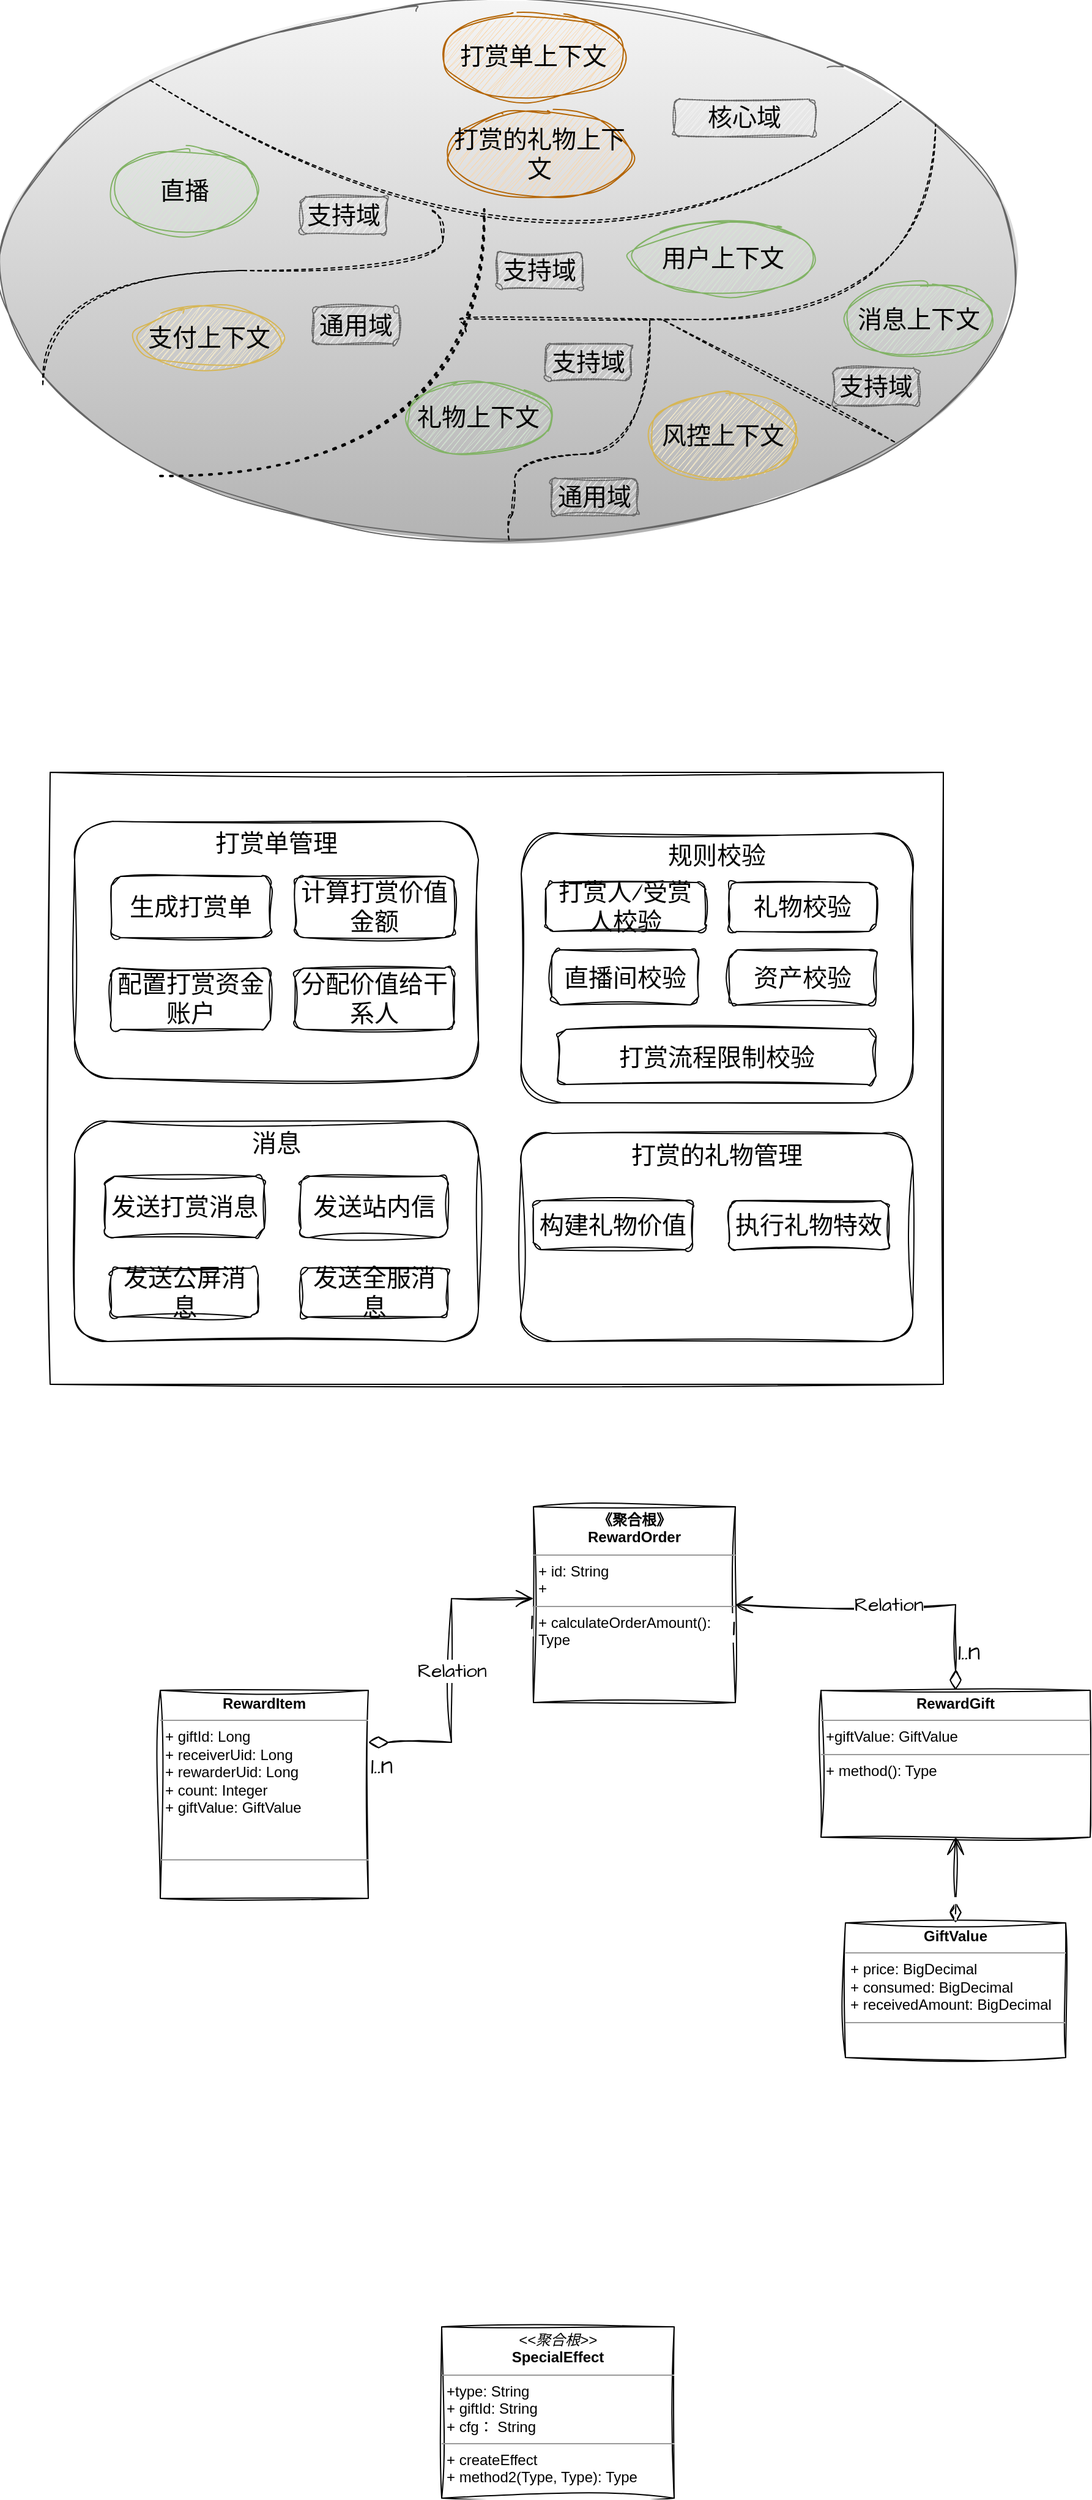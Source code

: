 <mxfile version="21.8.0" type="github">
  <diagram name="第 1 页" id="9ZdvMQ7VP3vkYu2ddhah">
    <mxGraphModel dx="954" dy="512" grid="1" gridSize="10" guides="1" tooltips="1" connect="1" arrows="1" fold="1" page="1" pageScale="1" pageWidth="850" pageHeight="1100" math="0" shadow="0">
      <root>
        <mxCell id="0" />
        <mxCell id="1" parent="0" />
        <mxCell id="6iuzxFg5Ye--7esHgjVi-6" value="" style="ellipse;whiteSpace=wrap;html=1;sketch=1;hachureGap=4;jiggle=2;curveFitting=1;fontFamily=Architects Daughter;fontSource=https%3A%2F%2Ffonts.googleapis.com%2Fcss%3Ffamily%3DArchitects%2BDaughter;fontSize=20;shadow=0;fillColor=#f5f5f5;gradientColor=#b3b3b3;strokeColor=#666666;" parent="1" vertex="1">
          <mxGeometry x="60" y="330" width="830" height="440" as="geometry" />
        </mxCell>
        <mxCell id="6iuzxFg5Ye--7esHgjVi-8" value="" style="endArrow=none;dashed=1;html=1;rounded=0;sketch=1;hachureGap=4;jiggle=2;curveFitting=1;fontFamily=Architects Daughter;fontSource=https%3A%2F%2Ffonts.googleapis.com%2Fcss%3Ffamily%3DArchitects%2BDaughter;fontSize=16;entryX=0.886;entryY=0.186;entryDx=0;entryDy=0;exitX=0;exitY=0;exitDx=0;exitDy=0;edgeStyle=orthogonalEdgeStyle;curved=1;entryPerimeter=0;" parent="1" source="6iuzxFg5Ye--7esHgjVi-6" target="6iuzxFg5Ye--7esHgjVi-6" edge="1">
          <mxGeometry width="50" height="50" relative="1" as="geometry">
            <mxPoint x="349.996" y="443.73" as="sourcePoint" />
            <mxPoint x="757.39" y="420.0" as="targetPoint" />
            <Array as="points">
              <mxPoint x="530" y="618" />
            </Array>
          </mxGeometry>
        </mxCell>
        <mxCell id="6iuzxFg5Ye--7esHgjVi-10" value="打赏单上下文" style="ellipse;whiteSpace=wrap;html=1;sketch=1;hachureGap=4;jiggle=2;curveFitting=1;fontFamily=Architects Daughter;fontSource=https%3A%2F%2Ffonts.googleapis.com%2Fcss%3Ffamily%3DArchitects%2BDaughter;fontSize=20;fillColor=#fad7ac;strokeColor=#b46504;" parent="1" vertex="1">
          <mxGeometry x="420" y="340" width="150" height="70" as="geometry" />
        </mxCell>
        <mxCell id="6iuzxFg5Ye--7esHgjVi-12" value="支付上下文" style="ellipse;whiteSpace=wrap;html=1;sketch=1;hachureGap=4;jiggle=2;curveFitting=1;fontFamily=Architects Daughter;fontSource=https%3A%2F%2Ffonts.googleapis.com%2Fcss%3Ffamily%3DArchitects%2BDaughter;fontSize=20;fillColor=#fff2cc;gradientColor=none;strokeColor=#d6b656;" parent="1" vertex="1">
          <mxGeometry x="170" y="580" width="120" height="50" as="geometry" />
        </mxCell>
        <mxCell id="6iuzxFg5Ye--7esHgjVi-13" value="" style="endArrow=none;dashed=1;html=1;rounded=0;sketch=1;hachureGap=4;jiggle=2;curveFitting=1;fontFamily=Architects Daughter;fontSource=https%3A%2F%2Ffonts.googleapis.com%2Fcss%3Ffamily%3DArchitects%2BDaughter;fontSize=16;exitX=0.041;exitY=0.712;exitDx=0;exitDy=0;exitPerimeter=0;edgeStyle=orthogonalEdgeStyle;curved=1;" parent="1" source="6iuzxFg5Ye--7esHgjVi-6" edge="1">
          <mxGeometry width="50" height="50" relative="1" as="geometry">
            <mxPoint x="180" y="620" as="sourcePoint" />
            <mxPoint x="410" y="500" as="targetPoint" />
            <Array as="points">
              <mxPoint x="94" y="550" />
              <mxPoint x="421" y="550" />
            </Array>
          </mxGeometry>
        </mxCell>
        <mxCell id="6iuzxFg5Ye--7esHgjVi-14" value="直播" style="ellipse;whiteSpace=wrap;html=1;sketch=1;hachureGap=4;jiggle=2;curveFitting=1;fontFamily=Architects Daughter;fontSource=https%3A%2F%2Ffonts.googleapis.com%2Fcss%3Ffamily%3DArchitects%2BDaughter;fontSize=20;fillColor=#d5e8d4;gradientColor=none;strokeColor=#82b366;shadow=0;" parent="1" vertex="1">
          <mxGeometry x="150" y="450" width="120" height="70" as="geometry" />
        </mxCell>
        <mxCell id="6iuzxFg5Ye--7esHgjVi-15" value="" style="endArrow=none;dashed=1;html=1;dashPattern=1 3;strokeWidth=2;rounded=0;sketch=1;hachureGap=4;jiggle=2;curveFitting=1;fontFamily=Architects Daughter;fontSource=https%3A%2F%2Ffonts.googleapis.com%2Fcss%3Ffamily%3DArchitects%2BDaughter;fontSize=16;exitX=0.175;exitY=0.876;exitDx=0;exitDy=0;exitPerimeter=0;edgeStyle=orthogonalEdgeStyle;elbow=vertical;curved=1;" parent="1" edge="1">
          <mxGeometry width="50" height="50" relative="1" as="geometry">
            <mxPoint x="190" y="717.92" as="sourcePoint" />
            <mxPoint x="454.75" y="500" as="targetPoint" />
          </mxGeometry>
        </mxCell>
        <mxCell id="6iuzxFg5Ye--7esHgjVi-16" value="用户上下文" style="ellipse;whiteSpace=wrap;html=1;sketch=1;hachureGap=4;jiggle=2;curveFitting=1;fontFamily=Architects Daughter;fontSource=https%3A%2F%2Ffonts.googleapis.com%2Fcss%3Ffamily%3DArchitects%2BDaughter;fontSize=20;fillColor=#d5e8d4;gradientColor=none;strokeColor=#82b366;" parent="1" vertex="1">
          <mxGeometry x="575" y="510" width="150" height="60" as="geometry" />
        </mxCell>
        <mxCell id="6iuzxFg5Ye--7esHgjVi-17" value="礼物上下文" style="ellipse;whiteSpace=wrap;html=1;hachureGap=4;fontFamily=Architects Daughter;fontSource=https%3A%2F%2Ffonts.googleapis.com%2Fcss%3Ffamily%3DArchitects%2BDaughter;fontSize=20;fillColor=#d5e8d4;gradientColor=none;strokeColor=#82b366;shadow=0;sketch=1;curveFitting=1;jiggle=2;" parent="1" vertex="1">
          <mxGeometry x="390" y="640" width="120" height="60" as="geometry" />
        </mxCell>
        <mxCell id="6iuzxFg5Ye--7esHgjVi-18" value="消息上下文" style="ellipse;whiteSpace=wrap;html=1;sketch=1;hachureGap=4;jiggle=2;curveFitting=1;fontFamily=Architects Daughter;fontSource=https%3A%2F%2Ffonts.googleapis.com%2Fcss%3Ffamily%3DArchitects%2BDaughter;fontSize=20;fillColor=#d5e8d4;gradientColor=none;strokeColor=#82b366;" parent="1" vertex="1">
          <mxGeometry x="750" y="560" width="120" height="60" as="geometry" />
        </mxCell>
        <mxCell id="6iuzxFg5Ye--7esHgjVi-19" value="" style="endArrow=none;dashed=1;html=1;rounded=0;sketch=1;hachureGap=4;jiggle=2;curveFitting=1;fontFamily=Architects Daughter;fontSource=https%3A%2F%2Ffonts.googleapis.com%2Fcss%3Ffamily%3DArchitects%2BDaughter;fontSize=16;entryX=0.92;entryY=0.229;entryDx=0;entryDy=0;entryPerimeter=0;edgeStyle=orthogonalEdgeStyle;curved=1;" parent="1" target="6iuzxFg5Ye--7esHgjVi-6" edge="1">
          <mxGeometry width="50" height="50" relative="1" as="geometry">
            <mxPoint x="440" y="600" as="sourcePoint" />
            <mxPoint x="660" y="510" as="targetPoint" />
            <Array as="points">
              <mxPoint x="430" y="590" />
              <mxPoint x="749" y="590" />
            </Array>
          </mxGeometry>
        </mxCell>
        <mxCell id="6iuzxFg5Ye--7esHgjVi-21" value="" style="endArrow=none;dashed=1;html=1;rounded=0;sketch=1;hachureGap=4;jiggle=2;curveFitting=1;fontFamily=Architects Daughter;fontSource=https%3A%2F%2Ffonts.googleapis.com%2Fcss%3Ffamily%3DArchitects%2BDaughter;fontSize=16;exitX=0.5;exitY=1;exitDx=0;exitDy=0;edgeStyle=orthogonalEdgeStyle;curved=1;" parent="1" source="6iuzxFg5Ye--7esHgjVi-6" edge="1">
          <mxGeometry width="50" height="50" relative="1" as="geometry">
            <mxPoint x="520" y="750" as="sourcePoint" />
            <mxPoint x="590" y="590" as="targetPoint" />
            <Array as="points">
              <mxPoint x="475" y="750" />
              <mxPoint x="480" y="750" />
              <mxPoint x="480" y="700" />
              <mxPoint x="590" y="700" />
            </Array>
          </mxGeometry>
        </mxCell>
        <mxCell id="6iuzxFg5Ye--7esHgjVi-23" value="风控上下文" style="ellipse;whiteSpace=wrap;html=1;sketch=1;hachureGap=4;jiggle=2;curveFitting=1;fontFamily=Architects Daughter;fontSource=https%3A%2F%2Ffonts.googleapis.com%2Fcss%3Ffamily%3DArchitects%2BDaughter;fontSize=20;fillColor=#fff2cc;gradientColor=none;strokeColor=#d6b656;" parent="1" vertex="1">
          <mxGeometry x="590" y="650" width="120" height="70" as="geometry" />
        </mxCell>
        <mxCell id="6iuzxFg5Ye--7esHgjVi-24" value="核心域" style="text;html=1;strokeColor=#666666;fillColor=#f5f5f5;align=center;verticalAlign=middle;whiteSpace=wrap;rounded=1;fontSize=20;fontFamily=Architects Daughter;gradientColor=none;glass=0;sketch=1;curveFitting=1;jiggle=2;shadow=0;dashed=1;dashPattern=1 1;" parent="1" vertex="1">
          <mxGeometry x="610" y="410" width="115" height="30" as="geometry" />
        </mxCell>
        <mxCell id="6iuzxFg5Ye--7esHgjVi-25" value="支持域" style="text;html=1;strokeColor=#666666;fillColor=#f5f5f5;align=center;verticalAlign=middle;whiteSpace=wrap;rounded=1;fontSize=20;fontFamily=Architects Daughter;gradientColor=none;dashed=1;dashPattern=1 1;sketch=1;curveFitting=1;jiggle=2;" parent="1" vertex="1">
          <mxGeometry x="305" y="490" width="70" height="30" as="geometry" />
        </mxCell>
        <mxCell id="6iuzxFg5Ye--7esHgjVi-26" value="通用域" style="text;html=1;strokeColor=#666666;fillColor=#f5f5f5;align=center;verticalAlign=middle;whiteSpace=wrap;rounded=1;fontSize=20;fontFamily=Architects Daughter;gradientColor=none;dashed=1;dashPattern=1 1;sketch=1;curveFitting=1;jiggle=2;" parent="1" vertex="1">
          <mxGeometry x="315" y="580" width="70" height="30" as="geometry" />
        </mxCell>
        <mxCell id="6iuzxFg5Ye--7esHgjVi-27" value="支持域" style="text;html=1;strokeColor=#666666;fillColor=#f5f5f5;align=center;verticalAlign=middle;whiteSpace=wrap;rounded=1;fontSize=20;fontFamily=Architects Daughter;gradientColor=none;dashed=1;dashPattern=1 1;sketch=1;curveFitting=1;jiggle=2;" parent="1" vertex="1">
          <mxGeometry x="465" y="535" width="70" height="30" as="geometry" />
        </mxCell>
        <mxCell id="6iuzxFg5Ye--7esHgjVi-29" value="支持域" style="text;html=1;strokeColor=#666666;fillColor=#f5f5f5;align=center;verticalAlign=middle;whiteSpace=wrap;rounded=1;fontSize=20;fontFamily=Architects Daughter;gradientColor=none;sketch=1;curveFitting=1;jiggle=2;dashed=1;dashPattern=1 1;" parent="1" vertex="1">
          <mxGeometry x="505" y="610" width="70" height="30" as="geometry" />
        </mxCell>
        <mxCell id="6iuzxFg5Ye--7esHgjVi-30" value="通用域" style="text;html=1;strokeColor=#666666;fillColor=#f5f5f5;align=center;verticalAlign=middle;whiteSpace=wrap;rounded=1;fontSize=20;fontFamily=Architects Daughter;gradientColor=none;sketch=1;curveFitting=1;jiggle=2;dashed=1;dashPattern=1 1;" parent="1" vertex="1">
          <mxGeometry x="510" y="720" width="70" height="30" as="geometry" />
        </mxCell>
        <mxCell id="6iuzxFg5Ye--7esHgjVi-31" value="" style="endArrow=none;dashed=1;html=1;rounded=0;sketch=1;hachureGap=4;jiggle=2;curveFitting=1;fontFamily=Architects Daughter;fontSource=https%3A%2F%2Ffonts.googleapis.com%2Fcss%3Ffamily%3DArchitects%2BDaughter;fontSize=16;" parent="1" edge="1">
          <mxGeometry width="50" height="50" relative="1" as="geometry">
            <mxPoint x="790" y="690" as="sourcePoint" />
            <mxPoint x="600" y="590" as="targetPoint" />
          </mxGeometry>
        </mxCell>
        <mxCell id="6iuzxFg5Ye--7esHgjVi-32" value="支持域" style="text;html=1;strokeColor=#666666;fillColor=#f5f5f5;align=center;verticalAlign=middle;whiteSpace=wrap;rounded=1;fontSize=20;fontFamily=Architects Daughter;gradientColor=none;sketch=1;curveFitting=1;jiggle=2;dashed=1;dashPattern=1 1;" parent="1" vertex="1">
          <mxGeometry x="740" y="630" width="70" height="30" as="geometry" />
        </mxCell>
        <mxCell id="6iuzxFg5Ye--7esHgjVi-34" value="" style="rounded=0;whiteSpace=wrap;html=1;sketch=1;hachureGap=4;jiggle=2;curveFitting=1;fontFamily=Architects Daughter;fontSource=https%3A%2F%2Ffonts.googleapis.com%2Fcss%3Ffamily%3DArchitects%2BDaughter;fontSize=20;" parent="1" vertex="1">
          <mxGeometry x="100" y="960" width="730" height="500" as="geometry" />
        </mxCell>
        <mxCell id="6iuzxFg5Ye--7esHgjVi-35" value="打赏的礼物管理" style="rounded=1;whiteSpace=wrap;html=1;sketch=1;hachureGap=4;jiggle=2;curveFitting=1;fontFamily=Architects Daughter;fontSource=https%3A%2F%2Ffonts.googleapis.com%2Fcss%3Ffamily%3DArchitects%2BDaughter;fontSize=20;verticalAlign=top;" parent="1" vertex="1">
          <mxGeometry x="485" y="1255" width="320" height="170" as="geometry" />
        </mxCell>
        <mxCell id="6iuzxFg5Ye--7esHgjVi-36" value="规则校验" style="rounded=1;whiteSpace=wrap;html=1;sketch=1;hachureGap=4;jiggle=2;curveFitting=1;fontFamily=Architects Daughter;fontSource=https%3A%2F%2Ffonts.googleapis.com%2Fcss%3Ffamily%3DArchitects%2BDaughter;fontSize=20;verticalAlign=top;" parent="1" vertex="1">
          <mxGeometry x="485" y="1010" width="320" height="220" as="geometry" />
        </mxCell>
        <mxCell id="6iuzxFg5Ye--7esHgjVi-37" value="打赏人/受赏人校验" style="rounded=1;whiteSpace=wrap;html=1;sketch=1;hachureGap=4;jiggle=2;curveFitting=1;fontFamily=Architects Daughter;fontSource=https%3A%2F%2Ffonts.googleapis.com%2Fcss%3Ffamily%3DArchitects%2BDaughter;fontSize=20;" parent="1" vertex="1">
          <mxGeometry x="505" y="1050" width="130" height="40" as="geometry" />
        </mxCell>
        <mxCell id="6iuzxFg5Ye--7esHgjVi-38" value="礼物校验" style="rounded=1;whiteSpace=wrap;html=1;sketch=1;hachureGap=4;jiggle=2;curveFitting=1;fontFamily=Architects Daughter;fontSource=https%3A%2F%2Ffonts.googleapis.com%2Fcss%3Ffamily%3DArchitects%2BDaughter;fontSize=20;" parent="1" vertex="1">
          <mxGeometry x="655" y="1050" width="120" height="40" as="geometry" />
        </mxCell>
        <mxCell id="6iuzxFg5Ye--7esHgjVi-39" value="直播间校验" style="rounded=1;whiteSpace=wrap;html=1;sketch=1;hachureGap=4;jiggle=2;curveFitting=1;fontFamily=Architects Daughter;fontSource=https%3A%2F%2Ffonts.googleapis.com%2Fcss%3Ffamily%3DArchitects%2BDaughter;fontSize=20;" parent="1" vertex="1">
          <mxGeometry x="510" y="1105" width="120" height="45" as="geometry" />
        </mxCell>
        <mxCell id="6iuzxFg5Ye--7esHgjVi-40" value="资产校验" style="rounded=1;whiteSpace=wrap;html=1;sketch=1;hachureGap=4;jiggle=2;curveFitting=1;fontFamily=Architects Daughter;fontSource=https%3A%2F%2Ffonts.googleapis.com%2Fcss%3Ffamily%3DArchitects%2BDaughter;fontSize=20;" parent="1" vertex="1">
          <mxGeometry x="655" y="1105" width="120" height="45" as="geometry" />
        </mxCell>
        <mxCell id="6iuzxFg5Ye--7esHgjVi-41" value="打赏流程限制校验" style="rounded=1;whiteSpace=wrap;html=1;sketch=1;hachureGap=4;jiggle=2;curveFitting=1;fontFamily=Architects Daughter;fontSource=https%3A%2F%2Ffonts.googleapis.com%2Fcss%3Ffamily%3DArchitects%2BDaughter;fontSize=20;" parent="1" vertex="1">
          <mxGeometry x="515" y="1170" width="260" height="45" as="geometry" />
        </mxCell>
        <mxCell id="6iuzxFg5Ye--7esHgjVi-43" value="消息" style="rounded=1;whiteSpace=wrap;html=1;sketch=1;hachureGap=4;jiggle=2;curveFitting=1;fontFamily=Architects Daughter;fontSource=https%3A%2F%2Ffonts.googleapis.com%2Fcss%3Ffamily%3DArchitects%2BDaughter;fontSize=20;verticalAlign=top;" parent="1" vertex="1">
          <mxGeometry x="120" y="1245" width="330" height="180" as="geometry" />
        </mxCell>
        <mxCell id="6iuzxFg5Ye--7esHgjVi-44" value="构建礼物价值" style="rounded=1;whiteSpace=wrap;html=1;sketch=1;hachureGap=4;jiggle=2;curveFitting=1;fontFamily=Architects Daughter;fontSource=https%3A%2F%2Ffonts.googleapis.com%2Fcss%3Ffamily%3DArchitects%2BDaughter;fontSize=20;" parent="1" vertex="1">
          <mxGeometry x="495" y="1310" width="130" height="40" as="geometry" />
        </mxCell>
        <mxCell id="6iuzxFg5Ye--7esHgjVi-45" value="执行礼物特效" style="rounded=1;whiteSpace=wrap;html=1;sketch=1;hachureGap=4;jiggle=2;curveFitting=1;fontFamily=Architects Daughter;fontSource=https%3A%2F%2Ffonts.googleapis.com%2Fcss%3Ffamily%3DArchitects%2BDaughter;fontSize=20;" parent="1" vertex="1">
          <mxGeometry x="655" y="1310" width="130" height="40" as="geometry" />
        </mxCell>
        <mxCell id="6iuzxFg5Ye--7esHgjVi-47" value="发送打赏消息" style="rounded=1;whiteSpace=wrap;html=1;sketch=1;hachureGap=4;jiggle=2;curveFitting=1;fontFamily=Architects Daughter;fontSource=https%3A%2F%2Ffonts.googleapis.com%2Fcss%3Ffamily%3DArchitects%2BDaughter;fontSize=20;" parent="1" vertex="1">
          <mxGeometry x="145" y="1290" width="130" height="50" as="geometry" />
        </mxCell>
        <mxCell id="6iuzxFg5Ye--7esHgjVi-49" value="发送站内信" style="rounded=1;whiteSpace=wrap;html=1;sketch=1;hachureGap=4;jiggle=2;curveFitting=1;fontFamily=Architects Daughter;fontSource=https%3A%2F%2Ffonts.googleapis.com%2Fcss%3Ffamily%3DArchitects%2BDaughter;fontSize=20;" parent="1" vertex="1">
          <mxGeometry x="305" y="1290" width="120" height="50" as="geometry" />
        </mxCell>
        <mxCell id="6iuzxFg5Ye--7esHgjVi-50" value="发送公屏消息" style="rounded=1;whiteSpace=wrap;html=1;sketch=1;hachureGap=4;jiggle=2;curveFitting=1;fontFamily=Architects Daughter;fontSource=https%3A%2F%2Ffonts.googleapis.com%2Fcss%3Ffamily%3DArchitects%2BDaughter;fontSize=20;" parent="1" vertex="1">
          <mxGeometry x="150" y="1365" width="120" height="40" as="geometry" />
        </mxCell>
        <mxCell id="6iuzxFg5Ye--7esHgjVi-51" value="发送全服消息" style="rounded=1;whiteSpace=wrap;html=1;sketch=1;hachureGap=4;jiggle=2;curveFitting=1;fontFamily=Architects Daughter;fontSource=https%3A%2F%2Ffonts.googleapis.com%2Fcss%3Ffamily%3DArchitects%2BDaughter;fontSize=20;" parent="1" vertex="1">
          <mxGeometry x="305" y="1365" width="120" height="40" as="geometry" />
        </mxCell>
        <mxCell id="6iuzxFg5Ye--7esHgjVi-54" value="打赏单管理" style="rounded=1;whiteSpace=wrap;html=1;sketch=1;hachureGap=4;jiggle=2;curveFitting=1;fontFamily=Architects Daughter;fontSource=https%3A%2F%2Ffonts.googleapis.com%2Fcss%3Ffamily%3DArchitects%2BDaughter;fontSize=20;verticalAlign=top;" parent="1" vertex="1">
          <mxGeometry x="120" y="1000" width="330" height="210" as="geometry" />
        </mxCell>
        <mxCell id="6iuzxFg5Ye--7esHgjVi-55" value="生成打赏单" style="rounded=1;whiteSpace=wrap;html=1;sketch=1;hachureGap=4;jiggle=2;curveFitting=1;fontFamily=Architects Daughter;fontSource=https%3A%2F%2Ffonts.googleapis.com%2Fcss%3Ffamily%3DArchitects%2BDaughter;fontSize=20;" parent="1" vertex="1">
          <mxGeometry x="150" y="1045" width="130" height="50" as="geometry" />
        </mxCell>
        <mxCell id="6iuzxFg5Ye--7esHgjVi-56" value="计算打赏价值金额" style="rounded=1;whiteSpace=wrap;html=1;sketch=1;hachureGap=4;jiggle=2;curveFitting=1;fontFamily=Architects Daughter;fontSource=https%3A%2F%2Ffonts.googleapis.com%2Fcss%3Ffamily%3DArchitects%2BDaughter;fontSize=20;" parent="1" vertex="1">
          <mxGeometry x="300" y="1045" width="130" height="50" as="geometry" />
        </mxCell>
        <mxCell id="6iuzxFg5Ye--7esHgjVi-57" value="配置打赏资金账户" style="rounded=1;whiteSpace=wrap;html=1;sketch=1;hachureGap=4;jiggle=2;curveFitting=1;fontFamily=Architects Daughter;fontSource=https%3A%2F%2Ffonts.googleapis.com%2Fcss%3Ffamily%3DArchitects%2BDaughter;fontSize=20;" parent="1" vertex="1">
          <mxGeometry x="150" y="1120" width="130" height="50" as="geometry" />
        </mxCell>
        <mxCell id="6iuzxFg5Ye--7esHgjVi-58" value="分配价值给干系人" style="rounded=1;whiteSpace=wrap;html=1;sketch=1;hachureGap=4;jiggle=2;curveFitting=1;fontFamily=Architects Daughter;fontSource=https%3A%2F%2Ffonts.googleapis.com%2Fcss%3Ffamily%3DArchitects%2BDaughter;fontSize=20;" parent="1" vertex="1">
          <mxGeometry x="300" y="1120" width="130" height="50" as="geometry" />
        </mxCell>
        <mxCell id="6iuzxFg5Ye--7esHgjVi-69" value="&lt;p style=&quot;margin:0px;margin-top:4px;text-align:center;&quot;&gt;&lt;b&gt;《聚合根》&lt;br&gt;RewardOrder&lt;/b&gt;&lt;/p&gt;&lt;hr size=&quot;1&quot;&gt;&lt;p style=&quot;margin:0px;margin-left:4px;&quot;&gt;+ id: String&lt;br&gt;+&amp;nbsp;&lt;/p&gt;&lt;hr size=&quot;1&quot;&gt;&lt;p style=&quot;margin:0px;margin-left:4px;&quot;&gt;+ calculateOrderAmount(): Type&lt;/p&gt;" style="verticalAlign=top;align=left;overflow=fill;fontSize=12;fontFamily=Helvetica;html=1;whiteSpace=wrap;sketch=1;hachureGap=4;jiggle=2;curveFitting=1;fontSource=https%3A%2F%2Ffonts.googleapis.com%2Fcss%3Ffamily%3DArchitects%2BDaughter;" parent="1" vertex="1">
          <mxGeometry x="495" y="1560" width="165" height="160" as="geometry" />
        </mxCell>
        <mxCell id="6iuzxFg5Ye--7esHgjVi-70" value="&lt;p style=&quot;margin:0px;margin-top:4px;text-align:center;&quot;&gt;&lt;b&gt;RewardItem&lt;/b&gt;&lt;/p&gt;&lt;hr size=&quot;1&quot;&gt;&lt;p style=&quot;margin:0px;margin-left:4px;&quot;&gt;+ giftId: Long&lt;br&gt;+ receiverUid: Long&lt;/p&gt;&lt;p style=&quot;margin:0px;margin-left:4px;&quot;&gt;+&amp;nbsp;rewarderUid: Long&lt;/p&gt;&lt;p style=&quot;margin:0px;margin-left:4px;&quot;&gt;+ count: Integer&lt;/p&gt;&lt;p style=&quot;margin:0px;margin-left:4px;&quot;&gt;+ giftValue: GiftValue&lt;/p&gt;&lt;p style=&quot;margin:0px;margin-left:4px;&quot;&gt;&lt;br&gt;&lt;/p&gt;&lt;p style=&quot;margin:0px;margin-left:4px;&quot;&gt;&lt;br&gt;&lt;/p&gt;&lt;hr size=&quot;1&quot;&gt;&lt;p style=&quot;margin:0px;margin-left:4px;&quot;&gt;&lt;br&gt;&lt;/p&gt;" style="verticalAlign=top;align=left;overflow=fill;fontSize=12;fontFamily=Helvetica;html=1;whiteSpace=wrap;sketch=1;hachureGap=4;jiggle=2;curveFitting=1;fontSource=https%3A%2F%2Ffonts.googleapis.com%2Fcss%3Ffamily%3DArchitects%2BDaughter;" parent="1" vertex="1">
          <mxGeometry x="190" y="1710" width="170" height="170" as="geometry" />
        </mxCell>
        <mxCell id="6iuzxFg5Ye--7esHgjVi-74" value="Relation" style="endArrow=open;html=1;endSize=12;startArrow=diamondThin;startSize=14;startFill=0;edgeStyle=orthogonalEdgeStyle;rounded=0;sketch=1;hachureGap=4;jiggle=2;curveFitting=1;fontFamily=Architects Daughter;fontSource=https%3A%2F%2Ffonts.googleapis.com%2Fcss%3Ffamily%3DArchitects%2BDaughter;fontSize=16;exitX=1;exitY=0.25;exitDx=0;exitDy=0;" parent="1" source="6iuzxFg5Ye--7esHgjVi-70" edge="1">
          <mxGeometry relative="1" as="geometry">
            <mxPoint x="410" y="1764.5" as="sourcePoint" />
            <mxPoint x="495" y="1635" as="targetPoint" />
            <Array as="points">
              <mxPoint x="428" y="1753" />
              <mxPoint x="428" y="1635" />
            </Array>
          </mxGeometry>
        </mxCell>
        <mxCell id="6iuzxFg5Ye--7esHgjVi-75" value="1..n" style="edgeLabel;resizable=0;html=1;align=left;verticalAlign=top;sketch=1;hachureGap=4;jiggle=2;curveFitting=1;fontFamily=Architects Daughter;fontSource=https%3A%2F%2Ffonts.googleapis.com%2Fcss%3Ffamily%3DArchitects%2BDaughter;fontSize=20;" parent="6iuzxFg5Ye--7esHgjVi-74" connectable="0" vertex="1">
          <mxGeometry x="-1" relative="1" as="geometry" />
        </mxCell>
        <mxCell id="6iuzxFg5Ye--7esHgjVi-76" value="1" style="edgeLabel;resizable=0;html=1;align=right;verticalAlign=top;sketch=1;hachureGap=4;jiggle=2;curveFitting=1;fontFamily=Architects Daughter;fontSource=https%3A%2F%2Ffonts.googleapis.com%2Fcss%3Ffamily%3DArchitects%2BDaughter;fontSize=20;" parent="6iuzxFg5Ye--7esHgjVi-74" connectable="0" vertex="1">
          <mxGeometry x="1" relative="1" as="geometry" />
        </mxCell>
        <mxCell id="D9V0zbqLB6DABYj4kwtS-29" value="&lt;p style=&quot;margin:0px;margin-top:4px;text-align:center;&quot;&gt;&lt;b&gt;RewardGift&lt;/b&gt;&lt;/p&gt;&lt;hr size=&quot;1&quot;&gt;&lt;p style=&quot;margin:0px;margin-left:4px;&quot;&gt;+giftValue: GiftValue&lt;/p&gt;&lt;hr size=&quot;1&quot;&gt;&lt;p style=&quot;margin:0px;margin-left:4px;&quot;&gt;+ method(): Type&lt;/p&gt;" style="verticalAlign=top;align=left;overflow=fill;fontSize=12;fontFamily=Helvetica;html=1;whiteSpace=wrap;sketch=1;hachureGap=4;jiggle=2;curveFitting=1;fontSource=https%3A%2F%2Ffonts.googleapis.com%2Fcss%3Ffamily%3DArchitects%2BDaughter;" vertex="1" parent="1">
          <mxGeometry x="730" y="1710" width="220" height="120" as="geometry" />
        </mxCell>
        <mxCell id="D9V0zbqLB6DABYj4kwtS-30" value="Relation" style="endArrow=open;html=1;endSize=12;startArrow=diamondThin;startSize=14;startFill=0;edgeStyle=orthogonalEdgeStyle;rounded=0;sketch=1;hachureGap=4;jiggle=2;curveFitting=1;fontFamily=Architects Daughter;fontSource=https%3A%2F%2Ffonts.googleapis.com%2Fcss%3Ffamily%3DArchitects%2BDaughter;fontSize=16;entryX=1;entryY=0.5;entryDx=0;entryDy=0;exitX=0.5;exitY=0;exitDx=0;exitDy=0;" edge="1" parent="1" source="D9V0zbqLB6DABYj4kwtS-29" target="6iuzxFg5Ye--7esHgjVi-69">
          <mxGeometry relative="1" as="geometry">
            <mxPoint x="820" y="1640" as="sourcePoint" />
            <mxPoint x="980" y="1640" as="targetPoint" />
          </mxGeometry>
        </mxCell>
        <mxCell id="D9V0zbqLB6DABYj4kwtS-31" value="1..n" style="edgeLabel;resizable=0;html=1;align=left;verticalAlign=top;sketch=1;hachureGap=4;jiggle=2;curveFitting=1;fontFamily=Architects Daughter;fontSource=https%3A%2F%2Ffonts.googleapis.com%2Fcss%3Ffamily%3DArchitects%2BDaughter;fontSize=20;" connectable="0" vertex="1" parent="D9V0zbqLB6DABYj4kwtS-30">
          <mxGeometry x="-1" relative="1" as="geometry">
            <mxPoint y="-50" as="offset" />
          </mxGeometry>
        </mxCell>
        <mxCell id="D9V0zbqLB6DABYj4kwtS-32" value="1" style="edgeLabel;resizable=0;html=1;align=right;verticalAlign=top;sketch=1;hachureGap=4;jiggle=2;curveFitting=1;fontFamily=Architects Daughter;fontSource=https%3A%2F%2Ffonts.googleapis.com%2Fcss%3Ffamily%3DArchitects%2BDaughter;fontSize=20;" connectable="0" vertex="1" parent="D9V0zbqLB6DABYj4kwtS-30">
          <mxGeometry x="1" relative="1" as="geometry" />
        </mxCell>
        <mxCell id="D9V0zbqLB6DABYj4kwtS-34" value="打赏的礼物上下文" style="ellipse;whiteSpace=wrap;html=1;sketch=1;hachureGap=4;jiggle=2;curveFitting=1;fontFamily=Architects Daughter;fontSource=https%3A%2F%2Ffonts.googleapis.com%2Fcss%3Ffamily%3DArchitects%2BDaughter;fontSize=20;fillColor=#fad7ac;strokeColor=#b46504;" vertex="1" parent="1">
          <mxGeometry x="425" y="420" width="150" height="70" as="geometry" />
        </mxCell>
        <mxCell id="D9V0zbqLB6DABYj4kwtS-37" value="&lt;p style=&quot;margin:0px;margin-top:4px;text-align:center;&quot;&gt;&lt;i&gt;&amp;lt;&amp;lt;聚合根&amp;gt;&amp;gt;&lt;/i&gt;&lt;br&gt;&lt;b&gt;SpecialEffect&lt;/b&gt;&lt;/p&gt;&lt;hr size=&quot;1&quot;&gt;&lt;p style=&quot;margin:0px;margin-left:4px;&quot;&gt;+type: String&lt;br&gt;+ giftId: String&lt;br&gt;+ cfg： String&lt;/p&gt;&lt;hr size=&quot;1&quot;&gt;&lt;p style=&quot;margin:0px;margin-left:4px;&quot;&gt;+ createEffect&lt;br&gt;+ method2(Type, Type): Type&lt;/p&gt;" style="verticalAlign=top;align=left;overflow=fill;fontSize=12;fontFamily=Helvetica;html=1;whiteSpace=wrap;sketch=1;hachureGap=4;jiggle=2;curveFitting=1;fontSource=https%3A%2F%2Ffonts.googleapis.com%2Fcss%3Ffamily%3DArchitects%2BDaughter;" vertex="1" parent="1">
          <mxGeometry x="420" y="2230" width="190" height="140" as="geometry" />
        </mxCell>
        <mxCell id="D9V0zbqLB6DABYj4kwtS-46" value="&lt;p style=&quot;margin:0px;margin-top:4px;text-align:center;&quot;&gt;&lt;b&gt;GiftValue&lt;/b&gt;&lt;/p&gt;&lt;hr size=&quot;1&quot;&gt;&lt;p style=&quot;margin:0px;margin-left:4px;&quot;&gt;+ price: BigDecimal&lt;/p&gt;&lt;p style=&quot;margin:0px;margin-left:4px;&quot;&gt;+ consumed: BigDecimal&lt;br&gt;+ receivedAmount: BigDecimal&lt;/p&gt;&lt;hr size=&quot;1&quot;&gt;&lt;p style=&quot;margin:0px;margin-left:4px;&quot;&gt;&lt;br&gt;&lt;/p&gt;" style="verticalAlign=top;align=left;overflow=fill;fontSize=12;fontFamily=Helvetica;html=1;whiteSpace=wrap;sketch=1;hachureGap=4;jiggle=2;curveFitting=1;fontSource=https%3A%2F%2Ffonts.googleapis.com%2Fcss%3Ffamily%3DArchitects%2BDaughter;" vertex="1" parent="1">
          <mxGeometry x="750" y="1900" width="180" height="110" as="geometry" />
        </mxCell>
        <mxCell id="D9V0zbqLB6DABYj4kwtS-47" value="1" style="endArrow=open;html=1;endSize=12;startArrow=diamondThin;startSize=14;startFill=0;edgeStyle=orthogonalEdgeStyle;align=left;verticalAlign=bottom;rounded=0;sketch=1;hachureGap=4;jiggle=2;curveFitting=1;fontFamily=Architects Daughter;fontSource=https%3A%2F%2Ffonts.googleapis.com%2Fcss%3Ffamily%3DArchitects%2BDaughter;fontSize=16;exitX=0.5;exitY=0;exitDx=0;exitDy=0;entryX=0.5;entryY=1;entryDx=0;entryDy=0;" edge="1" parent="1" source="D9V0zbqLB6DABYj4kwtS-46" target="D9V0zbqLB6DABYj4kwtS-29">
          <mxGeometry x="-1" y="3" relative="1" as="geometry">
            <mxPoint x="760" y="1850" as="sourcePoint" />
            <mxPoint x="920" y="1850" as="targetPoint" />
          </mxGeometry>
        </mxCell>
      </root>
    </mxGraphModel>
  </diagram>
</mxfile>
